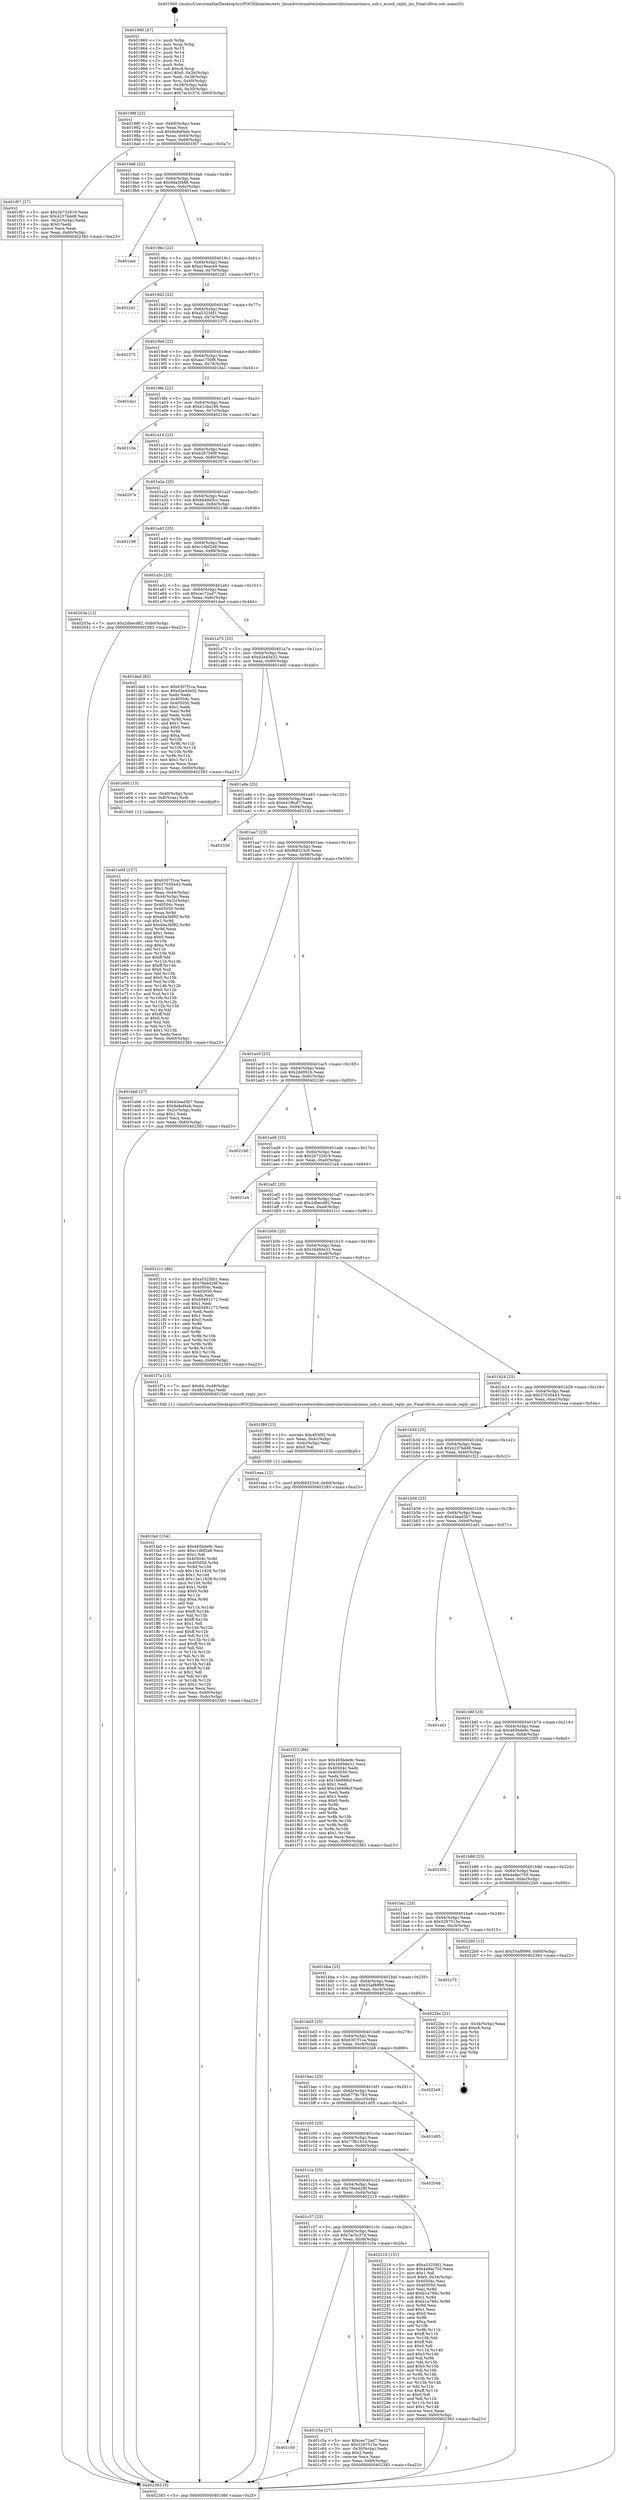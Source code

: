 digraph "0x401960" {
  label = "0x401960 (/mnt/c/Users/mathe/Desktop/tcc/POCII/binaries/extr_linuxdriversnetwirelessintersilorinocoorinoco_usb.c_ezusb_reply_inc_Final-ollvm.out::main(0))"
  labelloc = "t"
  node[shape=record]

  Entry [label="",width=0.3,height=0.3,shape=circle,fillcolor=black,style=filled]
  "0x40198f" [label="{
     0x40198f [23]\l
     | [instrs]\l
     &nbsp;&nbsp;0x40198f \<+3\>: mov -0x60(%rbp),%eax\l
     &nbsp;&nbsp;0x401992 \<+2\>: mov %eax,%ecx\l
     &nbsp;&nbsp;0x401994 \<+6\>: sub $0x8e8ef4eb,%ecx\l
     &nbsp;&nbsp;0x40199a \<+3\>: mov %eax,-0x64(%rbp)\l
     &nbsp;&nbsp;0x40199d \<+3\>: mov %ecx,-0x68(%rbp)\l
     &nbsp;&nbsp;0x4019a0 \<+6\>: je 0000000000401f07 \<main+0x5a7\>\l
  }"]
  "0x401f07" [label="{
     0x401f07 [27]\l
     | [instrs]\l
     &nbsp;&nbsp;0x401f07 \<+5\>: mov $0x2b732919,%eax\l
     &nbsp;&nbsp;0x401f0c \<+5\>: mov $0x4237bdd8,%ecx\l
     &nbsp;&nbsp;0x401f11 \<+3\>: mov -0x2c(%rbp),%edx\l
     &nbsp;&nbsp;0x401f14 \<+3\>: cmp $0x0,%edx\l
     &nbsp;&nbsp;0x401f17 \<+3\>: cmove %ecx,%eax\l
     &nbsp;&nbsp;0x401f1a \<+3\>: mov %eax,-0x60(%rbp)\l
     &nbsp;&nbsp;0x401f1d \<+5\>: jmp 0000000000402383 \<main+0xa23\>\l
  }"]
  "0x4019a6" [label="{
     0x4019a6 [22]\l
     | [instrs]\l
     &nbsp;&nbsp;0x4019a6 \<+5\>: jmp 00000000004019ab \<main+0x4b\>\l
     &nbsp;&nbsp;0x4019ab \<+3\>: mov -0x64(%rbp),%eax\l
     &nbsp;&nbsp;0x4019ae \<+5\>: sub $0x9da5f486,%eax\l
     &nbsp;&nbsp;0x4019b3 \<+3\>: mov %eax,-0x6c(%rbp)\l
     &nbsp;&nbsp;0x4019b6 \<+6\>: je 0000000000401eec \<main+0x58c\>\l
  }"]
  Exit [label="",width=0.3,height=0.3,shape=circle,fillcolor=black,style=filled,peripheries=2]
  "0x401eec" [label="{
     0x401eec\l
  }", style=dashed]
  "0x4019bc" [label="{
     0x4019bc [22]\l
     | [instrs]\l
     &nbsp;&nbsp;0x4019bc \<+5\>: jmp 00000000004019c1 \<main+0x61\>\l
     &nbsp;&nbsp;0x4019c1 \<+3\>: mov -0x64(%rbp),%eax\l
     &nbsp;&nbsp;0x4019c4 \<+5\>: sub $0xa19eace9,%eax\l
     &nbsp;&nbsp;0x4019c9 \<+3\>: mov %eax,-0x70(%rbp)\l
     &nbsp;&nbsp;0x4019cc \<+6\>: je 00000000004022d1 \<main+0x971\>\l
  }"]
  "0x401fa0" [label="{
     0x401fa0 [154]\l
     | [instrs]\l
     &nbsp;&nbsp;0x401fa0 \<+5\>: mov $0x465bde9c,%esi\l
     &nbsp;&nbsp;0x401fa5 \<+5\>: mov $0xc1dbf2a9,%ecx\l
     &nbsp;&nbsp;0x401faa \<+2\>: mov $0x1,%dl\l
     &nbsp;&nbsp;0x401fac \<+8\>: mov 0x40504c,%r8d\l
     &nbsp;&nbsp;0x401fb4 \<+8\>: mov 0x405050,%r9d\l
     &nbsp;&nbsp;0x401fbc \<+3\>: mov %r8d,%r10d\l
     &nbsp;&nbsp;0x401fbf \<+7\>: sub $0x13e11828,%r10d\l
     &nbsp;&nbsp;0x401fc6 \<+4\>: sub $0x1,%r10d\l
     &nbsp;&nbsp;0x401fca \<+7\>: add $0x13e11828,%r10d\l
     &nbsp;&nbsp;0x401fd1 \<+4\>: imul %r10d,%r8d\l
     &nbsp;&nbsp;0x401fd5 \<+4\>: and $0x1,%r8d\l
     &nbsp;&nbsp;0x401fd9 \<+4\>: cmp $0x0,%r8d\l
     &nbsp;&nbsp;0x401fdd \<+4\>: sete %r11b\l
     &nbsp;&nbsp;0x401fe1 \<+4\>: cmp $0xa,%r9d\l
     &nbsp;&nbsp;0x401fe5 \<+3\>: setl %bl\l
     &nbsp;&nbsp;0x401fe8 \<+3\>: mov %r11b,%r14b\l
     &nbsp;&nbsp;0x401feb \<+4\>: xor $0xff,%r14b\l
     &nbsp;&nbsp;0x401fef \<+3\>: mov %bl,%r15b\l
     &nbsp;&nbsp;0x401ff2 \<+4\>: xor $0xff,%r15b\l
     &nbsp;&nbsp;0x401ff6 \<+3\>: xor $0x1,%dl\l
     &nbsp;&nbsp;0x401ff9 \<+3\>: mov %r14b,%r12b\l
     &nbsp;&nbsp;0x401ffc \<+4\>: and $0xff,%r12b\l
     &nbsp;&nbsp;0x402000 \<+3\>: and %dl,%r11b\l
     &nbsp;&nbsp;0x402003 \<+3\>: mov %r15b,%r13b\l
     &nbsp;&nbsp;0x402006 \<+4\>: and $0xff,%r13b\l
     &nbsp;&nbsp;0x40200a \<+2\>: and %dl,%bl\l
     &nbsp;&nbsp;0x40200c \<+3\>: or %r11b,%r12b\l
     &nbsp;&nbsp;0x40200f \<+3\>: or %bl,%r13b\l
     &nbsp;&nbsp;0x402012 \<+3\>: xor %r13b,%r12b\l
     &nbsp;&nbsp;0x402015 \<+3\>: or %r15b,%r14b\l
     &nbsp;&nbsp;0x402018 \<+4\>: xor $0xff,%r14b\l
     &nbsp;&nbsp;0x40201c \<+3\>: or $0x1,%dl\l
     &nbsp;&nbsp;0x40201f \<+3\>: and %dl,%r14b\l
     &nbsp;&nbsp;0x402022 \<+3\>: or %r14b,%r12b\l
     &nbsp;&nbsp;0x402025 \<+4\>: test $0x1,%r12b\l
     &nbsp;&nbsp;0x402029 \<+3\>: cmovne %ecx,%esi\l
     &nbsp;&nbsp;0x40202c \<+3\>: mov %esi,-0x60(%rbp)\l
     &nbsp;&nbsp;0x40202f \<+6\>: mov %eax,-0xdc(%rbp)\l
     &nbsp;&nbsp;0x402035 \<+5\>: jmp 0000000000402383 \<main+0xa23\>\l
  }"]
  "0x4022d1" [label="{
     0x4022d1\l
  }", style=dashed]
  "0x4019d2" [label="{
     0x4019d2 [22]\l
     | [instrs]\l
     &nbsp;&nbsp;0x4019d2 \<+5\>: jmp 00000000004019d7 \<main+0x77\>\l
     &nbsp;&nbsp;0x4019d7 \<+3\>: mov -0x64(%rbp),%eax\l
     &nbsp;&nbsp;0x4019da \<+5\>: sub $0xa5325fd1,%eax\l
     &nbsp;&nbsp;0x4019df \<+3\>: mov %eax,-0x74(%rbp)\l
     &nbsp;&nbsp;0x4019e2 \<+6\>: je 0000000000402375 \<main+0xa15\>\l
  }"]
  "0x401f89" [label="{
     0x401f89 [23]\l
     | [instrs]\l
     &nbsp;&nbsp;0x401f89 \<+10\>: movabs $0x4030f2,%rdi\l
     &nbsp;&nbsp;0x401f93 \<+3\>: mov %eax,-0x4c(%rbp)\l
     &nbsp;&nbsp;0x401f96 \<+3\>: mov -0x4c(%rbp),%esi\l
     &nbsp;&nbsp;0x401f99 \<+2\>: mov $0x0,%al\l
     &nbsp;&nbsp;0x401f9b \<+5\>: call 0000000000401030 \<printf@plt\>\l
     | [calls]\l
     &nbsp;&nbsp;0x401030 \{1\} (unknown)\l
  }"]
  "0x402375" [label="{
     0x402375\l
  }", style=dashed]
  "0x4019e8" [label="{
     0x4019e8 [22]\l
     | [instrs]\l
     &nbsp;&nbsp;0x4019e8 \<+5\>: jmp 00000000004019ed \<main+0x8d\>\l
     &nbsp;&nbsp;0x4019ed \<+3\>: mov -0x64(%rbp),%eax\l
     &nbsp;&nbsp;0x4019f0 \<+5\>: sub $0xaac750f8,%eax\l
     &nbsp;&nbsp;0x4019f5 \<+3\>: mov %eax,-0x78(%rbp)\l
     &nbsp;&nbsp;0x4019f8 \<+6\>: je 0000000000401da1 \<main+0x441\>\l
  }"]
  "0x401e0d" [label="{
     0x401e0d [157]\l
     | [instrs]\l
     &nbsp;&nbsp;0x401e0d \<+5\>: mov $0x6307f1ca,%ecx\l
     &nbsp;&nbsp;0x401e12 \<+5\>: mov $0x37030443,%edx\l
     &nbsp;&nbsp;0x401e17 \<+3\>: mov $0x1,%sil\l
     &nbsp;&nbsp;0x401e1a \<+3\>: mov %eax,-0x44(%rbp)\l
     &nbsp;&nbsp;0x401e1d \<+3\>: mov -0x44(%rbp),%eax\l
     &nbsp;&nbsp;0x401e20 \<+3\>: mov %eax,-0x2c(%rbp)\l
     &nbsp;&nbsp;0x401e23 \<+7\>: mov 0x40504c,%eax\l
     &nbsp;&nbsp;0x401e2a \<+8\>: mov 0x405050,%r8d\l
     &nbsp;&nbsp;0x401e32 \<+3\>: mov %eax,%r9d\l
     &nbsp;&nbsp;0x401e35 \<+7\>: sub $0xd4a3bf92,%r9d\l
     &nbsp;&nbsp;0x401e3c \<+4\>: sub $0x1,%r9d\l
     &nbsp;&nbsp;0x401e40 \<+7\>: add $0xd4a3bf92,%r9d\l
     &nbsp;&nbsp;0x401e47 \<+4\>: imul %r9d,%eax\l
     &nbsp;&nbsp;0x401e4b \<+3\>: and $0x1,%eax\l
     &nbsp;&nbsp;0x401e4e \<+3\>: cmp $0x0,%eax\l
     &nbsp;&nbsp;0x401e51 \<+4\>: sete %r10b\l
     &nbsp;&nbsp;0x401e55 \<+4\>: cmp $0xa,%r8d\l
     &nbsp;&nbsp;0x401e59 \<+4\>: setl %r11b\l
     &nbsp;&nbsp;0x401e5d \<+3\>: mov %r10b,%bl\l
     &nbsp;&nbsp;0x401e60 \<+3\>: xor $0xff,%bl\l
     &nbsp;&nbsp;0x401e63 \<+3\>: mov %r11b,%r14b\l
     &nbsp;&nbsp;0x401e66 \<+4\>: xor $0xff,%r14b\l
     &nbsp;&nbsp;0x401e6a \<+4\>: xor $0x0,%sil\l
     &nbsp;&nbsp;0x401e6e \<+3\>: mov %bl,%r15b\l
     &nbsp;&nbsp;0x401e71 \<+4\>: and $0x0,%r15b\l
     &nbsp;&nbsp;0x401e75 \<+3\>: and %sil,%r10b\l
     &nbsp;&nbsp;0x401e78 \<+3\>: mov %r14b,%r12b\l
     &nbsp;&nbsp;0x401e7b \<+4\>: and $0x0,%r12b\l
     &nbsp;&nbsp;0x401e7f \<+3\>: and %sil,%r11b\l
     &nbsp;&nbsp;0x401e82 \<+3\>: or %r10b,%r15b\l
     &nbsp;&nbsp;0x401e85 \<+3\>: or %r11b,%r12b\l
     &nbsp;&nbsp;0x401e88 \<+3\>: xor %r12b,%r15b\l
     &nbsp;&nbsp;0x401e8b \<+3\>: or %r14b,%bl\l
     &nbsp;&nbsp;0x401e8e \<+3\>: xor $0xff,%bl\l
     &nbsp;&nbsp;0x401e91 \<+4\>: or $0x0,%sil\l
     &nbsp;&nbsp;0x401e95 \<+3\>: and %sil,%bl\l
     &nbsp;&nbsp;0x401e98 \<+3\>: or %bl,%r15b\l
     &nbsp;&nbsp;0x401e9b \<+4\>: test $0x1,%r15b\l
     &nbsp;&nbsp;0x401e9f \<+3\>: cmovne %edx,%ecx\l
     &nbsp;&nbsp;0x401ea2 \<+3\>: mov %ecx,-0x60(%rbp)\l
     &nbsp;&nbsp;0x401ea5 \<+5\>: jmp 0000000000402383 \<main+0xa23\>\l
  }"]
  "0x401da1" [label="{
     0x401da1\l
  }", style=dashed]
  "0x4019fe" [label="{
     0x4019fe [22]\l
     | [instrs]\l
     &nbsp;&nbsp;0x4019fe \<+5\>: jmp 0000000000401a03 \<main+0xa3\>\l
     &nbsp;&nbsp;0x401a03 \<+3\>: mov -0x64(%rbp),%eax\l
     &nbsp;&nbsp;0x401a06 \<+5\>: sub $0xb1cba189,%eax\l
     &nbsp;&nbsp;0x401a0b \<+3\>: mov %eax,-0x7c(%rbp)\l
     &nbsp;&nbsp;0x401a0e \<+6\>: je 000000000040210e \<main+0x7ae\>\l
  }"]
  "0x401960" [label="{
     0x401960 [47]\l
     | [instrs]\l
     &nbsp;&nbsp;0x401960 \<+1\>: push %rbp\l
     &nbsp;&nbsp;0x401961 \<+3\>: mov %rsp,%rbp\l
     &nbsp;&nbsp;0x401964 \<+2\>: push %r15\l
     &nbsp;&nbsp;0x401966 \<+2\>: push %r14\l
     &nbsp;&nbsp;0x401968 \<+2\>: push %r13\l
     &nbsp;&nbsp;0x40196a \<+2\>: push %r12\l
     &nbsp;&nbsp;0x40196c \<+1\>: push %rbx\l
     &nbsp;&nbsp;0x40196d \<+7\>: sub $0xc8,%rsp\l
     &nbsp;&nbsp;0x401974 \<+7\>: movl $0x0,-0x34(%rbp)\l
     &nbsp;&nbsp;0x40197b \<+3\>: mov %edi,-0x38(%rbp)\l
     &nbsp;&nbsp;0x40197e \<+4\>: mov %rsi,-0x40(%rbp)\l
     &nbsp;&nbsp;0x401982 \<+3\>: mov -0x38(%rbp),%edi\l
     &nbsp;&nbsp;0x401985 \<+3\>: mov %edi,-0x30(%rbp)\l
     &nbsp;&nbsp;0x401988 \<+7\>: movl $0x7ac5c37d,-0x60(%rbp)\l
  }"]
  "0x40210e" [label="{
     0x40210e\l
  }", style=dashed]
  "0x401a14" [label="{
     0x401a14 [22]\l
     | [instrs]\l
     &nbsp;&nbsp;0x401a14 \<+5\>: jmp 0000000000401a19 \<main+0xb9\>\l
     &nbsp;&nbsp;0x401a19 \<+3\>: mov -0x64(%rbp),%eax\l
     &nbsp;&nbsp;0x401a1c \<+5\>: sub $0xb28754f9,%eax\l
     &nbsp;&nbsp;0x401a21 \<+3\>: mov %eax,-0x80(%rbp)\l
     &nbsp;&nbsp;0x401a24 \<+6\>: je 000000000040207e \<main+0x71e\>\l
  }"]
  "0x402383" [label="{
     0x402383 [5]\l
     | [instrs]\l
     &nbsp;&nbsp;0x402383 \<+5\>: jmp 000000000040198f \<main+0x2f\>\l
  }"]
  "0x40207e" [label="{
     0x40207e\l
  }", style=dashed]
  "0x401a2a" [label="{
     0x401a2a [25]\l
     | [instrs]\l
     &nbsp;&nbsp;0x401a2a \<+5\>: jmp 0000000000401a2f \<main+0xcf\>\l
     &nbsp;&nbsp;0x401a2f \<+3\>: mov -0x64(%rbp),%eax\l
     &nbsp;&nbsp;0x401a32 \<+5\>: sub $0xbb48d5cc,%eax\l
     &nbsp;&nbsp;0x401a37 \<+6\>: mov %eax,-0x84(%rbp)\l
     &nbsp;&nbsp;0x401a3d \<+6\>: je 0000000000402198 \<main+0x838\>\l
  }"]
  "0x401c50" [label="{
     0x401c50\l
  }", style=dashed]
  "0x402198" [label="{
     0x402198\l
  }", style=dashed]
  "0x401a43" [label="{
     0x401a43 [25]\l
     | [instrs]\l
     &nbsp;&nbsp;0x401a43 \<+5\>: jmp 0000000000401a48 \<main+0xe8\>\l
     &nbsp;&nbsp;0x401a48 \<+3\>: mov -0x64(%rbp),%eax\l
     &nbsp;&nbsp;0x401a4b \<+5\>: sub $0xc1dbf2a9,%eax\l
     &nbsp;&nbsp;0x401a50 \<+6\>: mov %eax,-0x88(%rbp)\l
     &nbsp;&nbsp;0x401a56 \<+6\>: je 000000000040203a \<main+0x6da\>\l
  }"]
  "0x401c5a" [label="{
     0x401c5a [27]\l
     | [instrs]\l
     &nbsp;&nbsp;0x401c5a \<+5\>: mov $0xcec72ad7,%eax\l
     &nbsp;&nbsp;0x401c5f \<+5\>: mov $0x5297515e,%ecx\l
     &nbsp;&nbsp;0x401c64 \<+3\>: mov -0x30(%rbp),%edx\l
     &nbsp;&nbsp;0x401c67 \<+3\>: cmp $0x2,%edx\l
     &nbsp;&nbsp;0x401c6a \<+3\>: cmovne %ecx,%eax\l
     &nbsp;&nbsp;0x401c6d \<+3\>: mov %eax,-0x60(%rbp)\l
     &nbsp;&nbsp;0x401c70 \<+5\>: jmp 0000000000402383 \<main+0xa23\>\l
  }"]
  "0x40203a" [label="{
     0x40203a [12]\l
     | [instrs]\l
     &nbsp;&nbsp;0x40203a \<+7\>: movl $0x2dbecd82,-0x60(%rbp)\l
     &nbsp;&nbsp;0x402041 \<+5\>: jmp 0000000000402383 \<main+0xa23\>\l
  }"]
  "0x401a5c" [label="{
     0x401a5c [25]\l
     | [instrs]\l
     &nbsp;&nbsp;0x401a5c \<+5\>: jmp 0000000000401a61 \<main+0x101\>\l
     &nbsp;&nbsp;0x401a61 \<+3\>: mov -0x64(%rbp),%eax\l
     &nbsp;&nbsp;0x401a64 \<+5\>: sub $0xcec72ad7,%eax\l
     &nbsp;&nbsp;0x401a69 \<+6\>: mov %eax,-0x8c(%rbp)\l
     &nbsp;&nbsp;0x401a6f \<+6\>: je 0000000000401dad \<main+0x44d\>\l
  }"]
  "0x401c37" [label="{
     0x401c37 [25]\l
     | [instrs]\l
     &nbsp;&nbsp;0x401c37 \<+5\>: jmp 0000000000401c3c \<main+0x2dc\>\l
     &nbsp;&nbsp;0x401c3c \<+3\>: mov -0x64(%rbp),%eax\l
     &nbsp;&nbsp;0x401c3f \<+5\>: sub $0x7ac5c37d,%eax\l
     &nbsp;&nbsp;0x401c44 \<+6\>: mov %eax,-0xd8(%rbp)\l
     &nbsp;&nbsp;0x401c4a \<+6\>: je 0000000000401c5a \<main+0x2fa\>\l
  }"]
  "0x401dad" [label="{
     0x401dad [83]\l
     | [instrs]\l
     &nbsp;&nbsp;0x401dad \<+5\>: mov $0x6307f1ca,%eax\l
     &nbsp;&nbsp;0x401db2 \<+5\>: mov $0xd2e45e32,%ecx\l
     &nbsp;&nbsp;0x401db7 \<+2\>: xor %edx,%edx\l
     &nbsp;&nbsp;0x401db9 \<+7\>: mov 0x40504c,%esi\l
     &nbsp;&nbsp;0x401dc0 \<+7\>: mov 0x405050,%edi\l
     &nbsp;&nbsp;0x401dc7 \<+3\>: sub $0x1,%edx\l
     &nbsp;&nbsp;0x401dca \<+3\>: mov %esi,%r8d\l
     &nbsp;&nbsp;0x401dcd \<+3\>: add %edx,%r8d\l
     &nbsp;&nbsp;0x401dd0 \<+4\>: imul %r8d,%esi\l
     &nbsp;&nbsp;0x401dd4 \<+3\>: and $0x1,%esi\l
     &nbsp;&nbsp;0x401dd7 \<+3\>: cmp $0x0,%esi\l
     &nbsp;&nbsp;0x401dda \<+4\>: sete %r9b\l
     &nbsp;&nbsp;0x401dde \<+3\>: cmp $0xa,%edi\l
     &nbsp;&nbsp;0x401de1 \<+4\>: setl %r10b\l
     &nbsp;&nbsp;0x401de5 \<+3\>: mov %r9b,%r11b\l
     &nbsp;&nbsp;0x401de8 \<+3\>: and %r10b,%r11b\l
     &nbsp;&nbsp;0x401deb \<+3\>: xor %r10b,%r9b\l
     &nbsp;&nbsp;0x401dee \<+3\>: or %r9b,%r11b\l
     &nbsp;&nbsp;0x401df1 \<+4\>: test $0x1,%r11b\l
     &nbsp;&nbsp;0x401df5 \<+3\>: cmovne %ecx,%eax\l
     &nbsp;&nbsp;0x401df8 \<+3\>: mov %eax,-0x60(%rbp)\l
     &nbsp;&nbsp;0x401dfb \<+5\>: jmp 0000000000402383 \<main+0xa23\>\l
  }"]
  "0x401a75" [label="{
     0x401a75 [25]\l
     | [instrs]\l
     &nbsp;&nbsp;0x401a75 \<+5\>: jmp 0000000000401a7a \<main+0x11a\>\l
     &nbsp;&nbsp;0x401a7a \<+3\>: mov -0x64(%rbp),%eax\l
     &nbsp;&nbsp;0x401a7d \<+5\>: sub $0xd2e45e32,%eax\l
     &nbsp;&nbsp;0x401a82 \<+6\>: mov %eax,-0x90(%rbp)\l
     &nbsp;&nbsp;0x401a88 \<+6\>: je 0000000000401e00 \<main+0x4a0\>\l
  }"]
  "0x402219" [label="{
     0x402219 [151]\l
     | [instrs]\l
     &nbsp;&nbsp;0x402219 \<+5\>: mov $0xa5325fd1,%eax\l
     &nbsp;&nbsp;0x40221e \<+5\>: mov $0x4a9ec705,%ecx\l
     &nbsp;&nbsp;0x402223 \<+2\>: mov $0x1,%dl\l
     &nbsp;&nbsp;0x402225 \<+7\>: movl $0x0,-0x34(%rbp)\l
     &nbsp;&nbsp;0x40222c \<+7\>: mov 0x40504c,%esi\l
     &nbsp;&nbsp;0x402233 \<+7\>: mov 0x405050,%edi\l
     &nbsp;&nbsp;0x40223a \<+3\>: mov %esi,%r8d\l
     &nbsp;&nbsp;0x40223d \<+7\>: add $0xb1a766c,%r8d\l
     &nbsp;&nbsp;0x402244 \<+4\>: sub $0x1,%r8d\l
     &nbsp;&nbsp;0x402248 \<+7\>: sub $0xb1a766c,%r8d\l
     &nbsp;&nbsp;0x40224f \<+4\>: imul %r8d,%esi\l
     &nbsp;&nbsp;0x402253 \<+3\>: and $0x1,%esi\l
     &nbsp;&nbsp;0x402256 \<+3\>: cmp $0x0,%esi\l
     &nbsp;&nbsp;0x402259 \<+4\>: sete %r9b\l
     &nbsp;&nbsp;0x40225d \<+3\>: cmp $0xa,%edi\l
     &nbsp;&nbsp;0x402260 \<+4\>: setl %r10b\l
     &nbsp;&nbsp;0x402264 \<+3\>: mov %r9b,%r11b\l
     &nbsp;&nbsp;0x402267 \<+4\>: xor $0xff,%r11b\l
     &nbsp;&nbsp;0x40226b \<+3\>: mov %r10b,%bl\l
     &nbsp;&nbsp;0x40226e \<+3\>: xor $0xff,%bl\l
     &nbsp;&nbsp;0x402271 \<+3\>: xor $0x0,%dl\l
     &nbsp;&nbsp;0x402274 \<+3\>: mov %r11b,%r14b\l
     &nbsp;&nbsp;0x402277 \<+4\>: and $0x0,%r14b\l
     &nbsp;&nbsp;0x40227b \<+3\>: and %dl,%r9b\l
     &nbsp;&nbsp;0x40227e \<+3\>: mov %bl,%r15b\l
     &nbsp;&nbsp;0x402281 \<+4\>: and $0x0,%r15b\l
     &nbsp;&nbsp;0x402285 \<+3\>: and %dl,%r10b\l
     &nbsp;&nbsp;0x402288 \<+3\>: or %r9b,%r14b\l
     &nbsp;&nbsp;0x40228b \<+3\>: or %r10b,%r15b\l
     &nbsp;&nbsp;0x40228e \<+3\>: xor %r15b,%r14b\l
     &nbsp;&nbsp;0x402291 \<+3\>: or %bl,%r11b\l
     &nbsp;&nbsp;0x402294 \<+4\>: xor $0xff,%r11b\l
     &nbsp;&nbsp;0x402298 \<+3\>: or $0x0,%dl\l
     &nbsp;&nbsp;0x40229b \<+3\>: and %dl,%r11b\l
     &nbsp;&nbsp;0x40229e \<+3\>: or %r11b,%r14b\l
     &nbsp;&nbsp;0x4022a1 \<+4\>: test $0x1,%r14b\l
     &nbsp;&nbsp;0x4022a5 \<+3\>: cmovne %ecx,%eax\l
     &nbsp;&nbsp;0x4022a8 \<+3\>: mov %eax,-0x60(%rbp)\l
     &nbsp;&nbsp;0x4022ab \<+5\>: jmp 0000000000402383 \<main+0xa23\>\l
  }"]
  "0x401e00" [label="{
     0x401e00 [13]\l
     | [instrs]\l
     &nbsp;&nbsp;0x401e00 \<+4\>: mov -0x40(%rbp),%rax\l
     &nbsp;&nbsp;0x401e04 \<+4\>: mov 0x8(%rax),%rdi\l
     &nbsp;&nbsp;0x401e08 \<+5\>: call 0000000000401040 \<atoi@plt\>\l
     | [calls]\l
     &nbsp;&nbsp;0x401040 \{1\} (unknown)\l
  }"]
  "0x401a8e" [label="{
     0x401a8e [25]\l
     | [instrs]\l
     &nbsp;&nbsp;0x401a8e \<+5\>: jmp 0000000000401a93 \<main+0x133\>\l
     &nbsp;&nbsp;0x401a93 \<+3\>: mov -0x64(%rbp),%eax\l
     &nbsp;&nbsp;0x401a96 \<+5\>: sub $0xe41f6c67,%eax\l
     &nbsp;&nbsp;0x401a9b \<+6\>: mov %eax,-0x94(%rbp)\l
     &nbsp;&nbsp;0x401aa1 \<+6\>: je 000000000040233d \<main+0x9dd\>\l
  }"]
  "0x401c1e" [label="{
     0x401c1e [25]\l
     | [instrs]\l
     &nbsp;&nbsp;0x401c1e \<+5\>: jmp 0000000000401c23 \<main+0x2c3\>\l
     &nbsp;&nbsp;0x401c23 \<+3\>: mov -0x64(%rbp),%eax\l
     &nbsp;&nbsp;0x401c26 \<+5\>: sub $0x78ebd28f,%eax\l
     &nbsp;&nbsp;0x401c2b \<+6\>: mov %eax,-0xd4(%rbp)\l
     &nbsp;&nbsp;0x401c31 \<+6\>: je 0000000000402219 \<main+0x8b9\>\l
  }"]
  "0x40233d" [label="{
     0x40233d\l
  }", style=dashed]
  "0x401aa7" [label="{
     0x401aa7 [25]\l
     | [instrs]\l
     &nbsp;&nbsp;0x401aa7 \<+5\>: jmp 0000000000401aac \<main+0x14c\>\l
     &nbsp;&nbsp;0x401aac \<+3\>: mov -0x64(%rbp),%eax\l
     &nbsp;&nbsp;0x401aaf \<+5\>: sub $0xf68323c9,%eax\l
     &nbsp;&nbsp;0x401ab4 \<+6\>: mov %eax,-0x98(%rbp)\l
     &nbsp;&nbsp;0x401aba \<+6\>: je 0000000000401eb6 \<main+0x556\>\l
  }"]
  "0x402046" [label="{
     0x402046\l
  }", style=dashed]
  "0x401eb6" [label="{
     0x401eb6 [27]\l
     | [instrs]\l
     &nbsp;&nbsp;0x401eb6 \<+5\>: mov $0x43ead3b7,%eax\l
     &nbsp;&nbsp;0x401ebb \<+5\>: mov $0x8e8ef4eb,%ecx\l
     &nbsp;&nbsp;0x401ec0 \<+3\>: mov -0x2c(%rbp),%edx\l
     &nbsp;&nbsp;0x401ec3 \<+3\>: cmp $0x1,%edx\l
     &nbsp;&nbsp;0x401ec6 \<+3\>: cmovl %ecx,%eax\l
     &nbsp;&nbsp;0x401ec9 \<+3\>: mov %eax,-0x60(%rbp)\l
     &nbsp;&nbsp;0x401ecc \<+5\>: jmp 0000000000402383 \<main+0xa23\>\l
  }"]
  "0x401ac0" [label="{
     0x401ac0 [25]\l
     | [instrs]\l
     &nbsp;&nbsp;0x401ac0 \<+5\>: jmp 0000000000401ac5 \<main+0x165\>\l
     &nbsp;&nbsp;0x401ac5 \<+3\>: mov -0x64(%rbp),%eax\l
     &nbsp;&nbsp;0x401ac8 \<+5\>: sub $0x2dd091b,%eax\l
     &nbsp;&nbsp;0x401acd \<+6\>: mov %eax,-0x9c(%rbp)\l
     &nbsp;&nbsp;0x401ad3 \<+6\>: je 00000000004021b0 \<main+0x850\>\l
  }"]
  "0x401c05" [label="{
     0x401c05 [25]\l
     | [instrs]\l
     &nbsp;&nbsp;0x401c05 \<+5\>: jmp 0000000000401c0a \<main+0x2aa\>\l
     &nbsp;&nbsp;0x401c0a \<+3\>: mov -0x64(%rbp),%eax\l
     &nbsp;&nbsp;0x401c0d \<+5\>: sub $0x77fb191d,%eax\l
     &nbsp;&nbsp;0x401c12 \<+6\>: mov %eax,-0xd0(%rbp)\l
     &nbsp;&nbsp;0x401c18 \<+6\>: je 0000000000402046 \<main+0x6e6\>\l
  }"]
  "0x4021b0" [label="{
     0x4021b0\l
  }", style=dashed]
  "0x401ad9" [label="{
     0x401ad9 [25]\l
     | [instrs]\l
     &nbsp;&nbsp;0x401ad9 \<+5\>: jmp 0000000000401ade \<main+0x17e\>\l
     &nbsp;&nbsp;0x401ade \<+3\>: mov -0x64(%rbp),%eax\l
     &nbsp;&nbsp;0x401ae1 \<+5\>: sub $0x2b732919,%eax\l
     &nbsp;&nbsp;0x401ae6 \<+6\>: mov %eax,-0xa0(%rbp)\l
     &nbsp;&nbsp;0x401aec \<+6\>: je 00000000004021a4 \<main+0x844\>\l
  }"]
  "0x401d05" [label="{
     0x401d05\l
  }", style=dashed]
  "0x4021a4" [label="{
     0x4021a4\l
  }", style=dashed]
  "0x401af2" [label="{
     0x401af2 [25]\l
     | [instrs]\l
     &nbsp;&nbsp;0x401af2 \<+5\>: jmp 0000000000401af7 \<main+0x197\>\l
     &nbsp;&nbsp;0x401af7 \<+3\>: mov -0x64(%rbp),%eax\l
     &nbsp;&nbsp;0x401afa \<+5\>: sub $0x2dbecd82,%eax\l
     &nbsp;&nbsp;0x401aff \<+6\>: mov %eax,-0xa4(%rbp)\l
     &nbsp;&nbsp;0x401b05 \<+6\>: je 00000000004021c1 \<main+0x861\>\l
  }"]
  "0x401bec" [label="{
     0x401bec [25]\l
     | [instrs]\l
     &nbsp;&nbsp;0x401bec \<+5\>: jmp 0000000000401bf1 \<main+0x291\>\l
     &nbsp;&nbsp;0x401bf1 \<+3\>: mov -0x64(%rbp),%eax\l
     &nbsp;&nbsp;0x401bf4 \<+5\>: sub $0x6778c783,%eax\l
     &nbsp;&nbsp;0x401bf9 \<+6\>: mov %eax,-0xcc(%rbp)\l
     &nbsp;&nbsp;0x401bff \<+6\>: je 0000000000401d05 \<main+0x3a5\>\l
  }"]
  "0x4021c1" [label="{
     0x4021c1 [88]\l
     | [instrs]\l
     &nbsp;&nbsp;0x4021c1 \<+5\>: mov $0xa5325fd1,%eax\l
     &nbsp;&nbsp;0x4021c6 \<+5\>: mov $0x78ebd28f,%ecx\l
     &nbsp;&nbsp;0x4021cb \<+7\>: mov 0x40504c,%edx\l
     &nbsp;&nbsp;0x4021d2 \<+7\>: mov 0x405050,%esi\l
     &nbsp;&nbsp;0x4021d9 \<+2\>: mov %edx,%edi\l
     &nbsp;&nbsp;0x4021db \<+6\>: sub $0xb5491172,%edi\l
     &nbsp;&nbsp;0x4021e1 \<+3\>: sub $0x1,%edi\l
     &nbsp;&nbsp;0x4021e4 \<+6\>: add $0xb5491172,%edi\l
     &nbsp;&nbsp;0x4021ea \<+3\>: imul %edi,%edx\l
     &nbsp;&nbsp;0x4021ed \<+3\>: and $0x1,%edx\l
     &nbsp;&nbsp;0x4021f0 \<+3\>: cmp $0x0,%edx\l
     &nbsp;&nbsp;0x4021f3 \<+4\>: sete %r8b\l
     &nbsp;&nbsp;0x4021f7 \<+3\>: cmp $0xa,%esi\l
     &nbsp;&nbsp;0x4021fa \<+4\>: setl %r9b\l
     &nbsp;&nbsp;0x4021fe \<+3\>: mov %r8b,%r10b\l
     &nbsp;&nbsp;0x402201 \<+3\>: and %r9b,%r10b\l
     &nbsp;&nbsp;0x402204 \<+3\>: xor %r9b,%r8b\l
     &nbsp;&nbsp;0x402207 \<+3\>: or %r8b,%r10b\l
     &nbsp;&nbsp;0x40220a \<+4\>: test $0x1,%r10b\l
     &nbsp;&nbsp;0x40220e \<+3\>: cmovne %ecx,%eax\l
     &nbsp;&nbsp;0x402211 \<+3\>: mov %eax,-0x60(%rbp)\l
     &nbsp;&nbsp;0x402214 \<+5\>: jmp 0000000000402383 \<main+0xa23\>\l
  }"]
  "0x401b0b" [label="{
     0x401b0b [25]\l
     | [instrs]\l
     &nbsp;&nbsp;0x401b0b \<+5\>: jmp 0000000000401b10 \<main+0x1b0\>\l
     &nbsp;&nbsp;0x401b10 \<+3\>: mov -0x64(%rbp),%eax\l
     &nbsp;&nbsp;0x401b13 \<+5\>: sub $0x34d9de31,%eax\l
     &nbsp;&nbsp;0x401b18 \<+6\>: mov %eax,-0xa8(%rbp)\l
     &nbsp;&nbsp;0x401b1e \<+6\>: je 0000000000401f7a \<main+0x61a\>\l
  }"]
  "0x4022e9" [label="{
     0x4022e9\l
  }", style=dashed]
  "0x401f7a" [label="{
     0x401f7a [15]\l
     | [instrs]\l
     &nbsp;&nbsp;0x401f7a \<+7\>: movl $0x64,-0x48(%rbp)\l
     &nbsp;&nbsp;0x401f81 \<+3\>: mov -0x48(%rbp),%edi\l
     &nbsp;&nbsp;0x401f84 \<+5\>: call 00000000004015d0 \<ezusb_reply_inc\>\l
     | [calls]\l
     &nbsp;&nbsp;0x4015d0 \{1\} (/mnt/c/Users/mathe/Desktop/tcc/POCII/binaries/extr_linuxdriversnetwirelessintersilorinocoorinoco_usb.c_ezusb_reply_inc_Final-ollvm.out::ezusb_reply_inc)\l
  }"]
  "0x401b24" [label="{
     0x401b24 [25]\l
     | [instrs]\l
     &nbsp;&nbsp;0x401b24 \<+5\>: jmp 0000000000401b29 \<main+0x1c9\>\l
     &nbsp;&nbsp;0x401b29 \<+3\>: mov -0x64(%rbp),%eax\l
     &nbsp;&nbsp;0x401b2c \<+5\>: sub $0x37030443,%eax\l
     &nbsp;&nbsp;0x401b31 \<+6\>: mov %eax,-0xac(%rbp)\l
     &nbsp;&nbsp;0x401b37 \<+6\>: je 0000000000401eaa \<main+0x54a\>\l
  }"]
  "0x401bd3" [label="{
     0x401bd3 [25]\l
     | [instrs]\l
     &nbsp;&nbsp;0x401bd3 \<+5\>: jmp 0000000000401bd8 \<main+0x278\>\l
     &nbsp;&nbsp;0x401bd8 \<+3\>: mov -0x64(%rbp),%eax\l
     &nbsp;&nbsp;0x401bdb \<+5\>: sub $0x6307f1ca,%eax\l
     &nbsp;&nbsp;0x401be0 \<+6\>: mov %eax,-0xc8(%rbp)\l
     &nbsp;&nbsp;0x401be6 \<+6\>: je 00000000004022e9 \<main+0x989\>\l
  }"]
  "0x401eaa" [label="{
     0x401eaa [12]\l
     | [instrs]\l
     &nbsp;&nbsp;0x401eaa \<+7\>: movl $0xf68323c9,-0x60(%rbp)\l
     &nbsp;&nbsp;0x401eb1 \<+5\>: jmp 0000000000402383 \<main+0xa23\>\l
  }"]
  "0x401b3d" [label="{
     0x401b3d [25]\l
     | [instrs]\l
     &nbsp;&nbsp;0x401b3d \<+5\>: jmp 0000000000401b42 \<main+0x1e2\>\l
     &nbsp;&nbsp;0x401b42 \<+3\>: mov -0x64(%rbp),%eax\l
     &nbsp;&nbsp;0x401b45 \<+5\>: sub $0x4237bdd8,%eax\l
     &nbsp;&nbsp;0x401b4a \<+6\>: mov %eax,-0xb0(%rbp)\l
     &nbsp;&nbsp;0x401b50 \<+6\>: je 0000000000401f22 \<main+0x5c2\>\l
  }"]
  "0x4022bc" [label="{
     0x4022bc [21]\l
     | [instrs]\l
     &nbsp;&nbsp;0x4022bc \<+3\>: mov -0x34(%rbp),%eax\l
     &nbsp;&nbsp;0x4022bf \<+7\>: add $0xc8,%rsp\l
     &nbsp;&nbsp;0x4022c6 \<+1\>: pop %rbx\l
     &nbsp;&nbsp;0x4022c7 \<+2\>: pop %r12\l
     &nbsp;&nbsp;0x4022c9 \<+2\>: pop %r13\l
     &nbsp;&nbsp;0x4022cb \<+2\>: pop %r14\l
     &nbsp;&nbsp;0x4022cd \<+2\>: pop %r15\l
     &nbsp;&nbsp;0x4022cf \<+1\>: pop %rbp\l
     &nbsp;&nbsp;0x4022d0 \<+1\>: ret\l
  }"]
  "0x401f22" [label="{
     0x401f22 [88]\l
     | [instrs]\l
     &nbsp;&nbsp;0x401f22 \<+5\>: mov $0x465bde9c,%eax\l
     &nbsp;&nbsp;0x401f27 \<+5\>: mov $0x34d9de31,%ecx\l
     &nbsp;&nbsp;0x401f2c \<+7\>: mov 0x40504c,%edx\l
     &nbsp;&nbsp;0x401f33 \<+7\>: mov 0x405050,%esi\l
     &nbsp;&nbsp;0x401f3a \<+2\>: mov %edx,%edi\l
     &nbsp;&nbsp;0x401f3c \<+6\>: sub $0x1b6898cf,%edi\l
     &nbsp;&nbsp;0x401f42 \<+3\>: sub $0x1,%edi\l
     &nbsp;&nbsp;0x401f45 \<+6\>: add $0x1b6898cf,%edi\l
     &nbsp;&nbsp;0x401f4b \<+3\>: imul %edi,%edx\l
     &nbsp;&nbsp;0x401f4e \<+3\>: and $0x1,%edx\l
     &nbsp;&nbsp;0x401f51 \<+3\>: cmp $0x0,%edx\l
     &nbsp;&nbsp;0x401f54 \<+4\>: sete %r8b\l
     &nbsp;&nbsp;0x401f58 \<+3\>: cmp $0xa,%esi\l
     &nbsp;&nbsp;0x401f5b \<+4\>: setl %r9b\l
     &nbsp;&nbsp;0x401f5f \<+3\>: mov %r8b,%r10b\l
     &nbsp;&nbsp;0x401f62 \<+3\>: and %r9b,%r10b\l
     &nbsp;&nbsp;0x401f65 \<+3\>: xor %r9b,%r8b\l
     &nbsp;&nbsp;0x401f68 \<+3\>: or %r8b,%r10b\l
     &nbsp;&nbsp;0x401f6b \<+4\>: test $0x1,%r10b\l
     &nbsp;&nbsp;0x401f6f \<+3\>: cmovne %ecx,%eax\l
     &nbsp;&nbsp;0x401f72 \<+3\>: mov %eax,-0x60(%rbp)\l
     &nbsp;&nbsp;0x401f75 \<+5\>: jmp 0000000000402383 \<main+0xa23\>\l
  }"]
  "0x401b56" [label="{
     0x401b56 [25]\l
     | [instrs]\l
     &nbsp;&nbsp;0x401b56 \<+5\>: jmp 0000000000401b5b \<main+0x1fb\>\l
     &nbsp;&nbsp;0x401b5b \<+3\>: mov -0x64(%rbp),%eax\l
     &nbsp;&nbsp;0x401b5e \<+5\>: sub $0x43ead3b7,%eax\l
     &nbsp;&nbsp;0x401b63 \<+6\>: mov %eax,-0xb4(%rbp)\l
     &nbsp;&nbsp;0x401b69 \<+6\>: je 0000000000401ed1 \<main+0x571\>\l
  }"]
  "0x401bba" [label="{
     0x401bba [25]\l
     | [instrs]\l
     &nbsp;&nbsp;0x401bba \<+5\>: jmp 0000000000401bbf \<main+0x25f\>\l
     &nbsp;&nbsp;0x401bbf \<+3\>: mov -0x64(%rbp),%eax\l
     &nbsp;&nbsp;0x401bc2 \<+5\>: sub $0x55af8999,%eax\l
     &nbsp;&nbsp;0x401bc7 \<+6\>: mov %eax,-0xc4(%rbp)\l
     &nbsp;&nbsp;0x401bcd \<+6\>: je 00000000004022bc \<main+0x95c\>\l
  }"]
  "0x401ed1" [label="{
     0x401ed1\l
  }", style=dashed]
  "0x401b6f" [label="{
     0x401b6f [25]\l
     | [instrs]\l
     &nbsp;&nbsp;0x401b6f \<+5\>: jmp 0000000000401b74 \<main+0x214\>\l
     &nbsp;&nbsp;0x401b74 \<+3\>: mov -0x64(%rbp),%eax\l
     &nbsp;&nbsp;0x401b77 \<+5\>: sub $0x465bde9c,%eax\l
     &nbsp;&nbsp;0x401b7c \<+6\>: mov %eax,-0xb8(%rbp)\l
     &nbsp;&nbsp;0x401b82 \<+6\>: je 0000000000402305 \<main+0x9a5\>\l
  }"]
  "0x401c75" [label="{
     0x401c75\l
  }", style=dashed]
  "0x402305" [label="{
     0x402305\l
  }", style=dashed]
  "0x401b88" [label="{
     0x401b88 [25]\l
     | [instrs]\l
     &nbsp;&nbsp;0x401b88 \<+5\>: jmp 0000000000401b8d \<main+0x22d\>\l
     &nbsp;&nbsp;0x401b8d \<+3\>: mov -0x64(%rbp),%eax\l
     &nbsp;&nbsp;0x401b90 \<+5\>: sub $0x4a9ec705,%eax\l
     &nbsp;&nbsp;0x401b95 \<+6\>: mov %eax,-0xbc(%rbp)\l
     &nbsp;&nbsp;0x401b9b \<+6\>: je 00000000004022b0 \<main+0x950\>\l
  }"]
  "0x401ba1" [label="{
     0x401ba1 [25]\l
     | [instrs]\l
     &nbsp;&nbsp;0x401ba1 \<+5\>: jmp 0000000000401ba6 \<main+0x246\>\l
     &nbsp;&nbsp;0x401ba6 \<+3\>: mov -0x64(%rbp),%eax\l
     &nbsp;&nbsp;0x401ba9 \<+5\>: sub $0x5297515e,%eax\l
     &nbsp;&nbsp;0x401bae \<+6\>: mov %eax,-0xc0(%rbp)\l
     &nbsp;&nbsp;0x401bb4 \<+6\>: je 0000000000401c75 \<main+0x315\>\l
  }"]
  "0x4022b0" [label="{
     0x4022b0 [12]\l
     | [instrs]\l
     &nbsp;&nbsp;0x4022b0 \<+7\>: movl $0x55af8999,-0x60(%rbp)\l
     &nbsp;&nbsp;0x4022b7 \<+5\>: jmp 0000000000402383 \<main+0xa23\>\l
  }"]
  Entry -> "0x401960" [label=" 1"]
  "0x40198f" -> "0x401f07" [label=" 1"]
  "0x40198f" -> "0x4019a6" [label=" 12"]
  "0x4022bc" -> Exit [label=" 1"]
  "0x4019a6" -> "0x401eec" [label=" 0"]
  "0x4019a6" -> "0x4019bc" [label=" 12"]
  "0x4022b0" -> "0x402383" [label=" 1"]
  "0x4019bc" -> "0x4022d1" [label=" 0"]
  "0x4019bc" -> "0x4019d2" [label=" 12"]
  "0x402219" -> "0x402383" [label=" 1"]
  "0x4019d2" -> "0x402375" [label=" 0"]
  "0x4019d2" -> "0x4019e8" [label=" 12"]
  "0x4021c1" -> "0x402383" [label=" 1"]
  "0x4019e8" -> "0x401da1" [label=" 0"]
  "0x4019e8" -> "0x4019fe" [label=" 12"]
  "0x40203a" -> "0x402383" [label=" 1"]
  "0x4019fe" -> "0x40210e" [label=" 0"]
  "0x4019fe" -> "0x401a14" [label=" 12"]
  "0x401fa0" -> "0x402383" [label=" 1"]
  "0x401a14" -> "0x40207e" [label=" 0"]
  "0x401a14" -> "0x401a2a" [label=" 12"]
  "0x401f89" -> "0x401fa0" [label=" 1"]
  "0x401a2a" -> "0x402198" [label=" 0"]
  "0x401a2a" -> "0x401a43" [label=" 12"]
  "0x401f7a" -> "0x401f89" [label=" 1"]
  "0x401a43" -> "0x40203a" [label=" 1"]
  "0x401a43" -> "0x401a5c" [label=" 11"]
  "0x401f22" -> "0x402383" [label=" 1"]
  "0x401a5c" -> "0x401dad" [label=" 1"]
  "0x401a5c" -> "0x401a75" [label=" 10"]
  "0x401eb6" -> "0x402383" [label=" 1"]
  "0x401a75" -> "0x401e00" [label=" 1"]
  "0x401a75" -> "0x401a8e" [label=" 9"]
  "0x401eaa" -> "0x402383" [label=" 1"]
  "0x401a8e" -> "0x40233d" [label=" 0"]
  "0x401a8e" -> "0x401aa7" [label=" 9"]
  "0x401e00" -> "0x401e0d" [label=" 1"]
  "0x401aa7" -> "0x401eb6" [label=" 1"]
  "0x401aa7" -> "0x401ac0" [label=" 8"]
  "0x401dad" -> "0x402383" [label=" 1"]
  "0x401ac0" -> "0x4021b0" [label=" 0"]
  "0x401ac0" -> "0x401ad9" [label=" 8"]
  "0x401960" -> "0x40198f" [label=" 1"]
  "0x401ad9" -> "0x4021a4" [label=" 0"]
  "0x401ad9" -> "0x401af2" [label=" 8"]
  "0x401c5a" -> "0x402383" [label=" 1"]
  "0x401af2" -> "0x4021c1" [label=" 1"]
  "0x401af2" -> "0x401b0b" [label=" 7"]
  "0x401c37" -> "0x401c5a" [label=" 1"]
  "0x401b0b" -> "0x401f7a" [label=" 1"]
  "0x401b0b" -> "0x401b24" [label=" 6"]
  "0x401f07" -> "0x402383" [label=" 1"]
  "0x401b24" -> "0x401eaa" [label=" 1"]
  "0x401b24" -> "0x401b3d" [label=" 5"]
  "0x401c1e" -> "0x402219" [label=" 1"]
  "0x401b3d" -> "0x401f22" [label=" 1"]
  "0x401b3d" -> "0x401b56" [label=" 4"]
  "0x401e0d" -> "0x402383" [label=" 1"]
  "0x401b56" -> "0x401ed1" [label=" 0"]
  "0x401b56" -> "0x401b6f" [label=" 4"]
  "0x401c05" -> "0x402046" [label=" 0"]
  "0x401b6f" -> "0x402305" [label=" 0"]
  "0x401b6f" -> "0x401b88" [label=" 4"]
  "0x402383" -> "0x40198f" [label=" 12"]
  "0x401b88" -> "0x4022b0" [label=" 1"]
  "0x401b88" -> "0x401ba1" [label=" 3"]
  "0x401bec" -> "0x401c05" [label=" 2"]
  "0x401ba1" -> "0x401c75" [label=" 0"]
  "0x401ba1" -> "0x401bba" [label=" 3"]
  "0x401c05" -> "0x401c1e" [label=" 2"]
  "0x401bba" -> "0x4022bc" [label=" 1"]
  "0x401bba" -> "0x401bd3" [label=" 2"]
  "0x401c1e" -> "0x401c37" [label=" 1"]
  "0x401bd3" -> "0x4022e9" [label=" 0"]
  "0x401bd3" -> "0x401bec" [label=" 2"]
  "0x401c37" -> "0x401c50" [label=" 0"]
  "0x401bec" -> "0x401d05" [label=" 0"]
}
